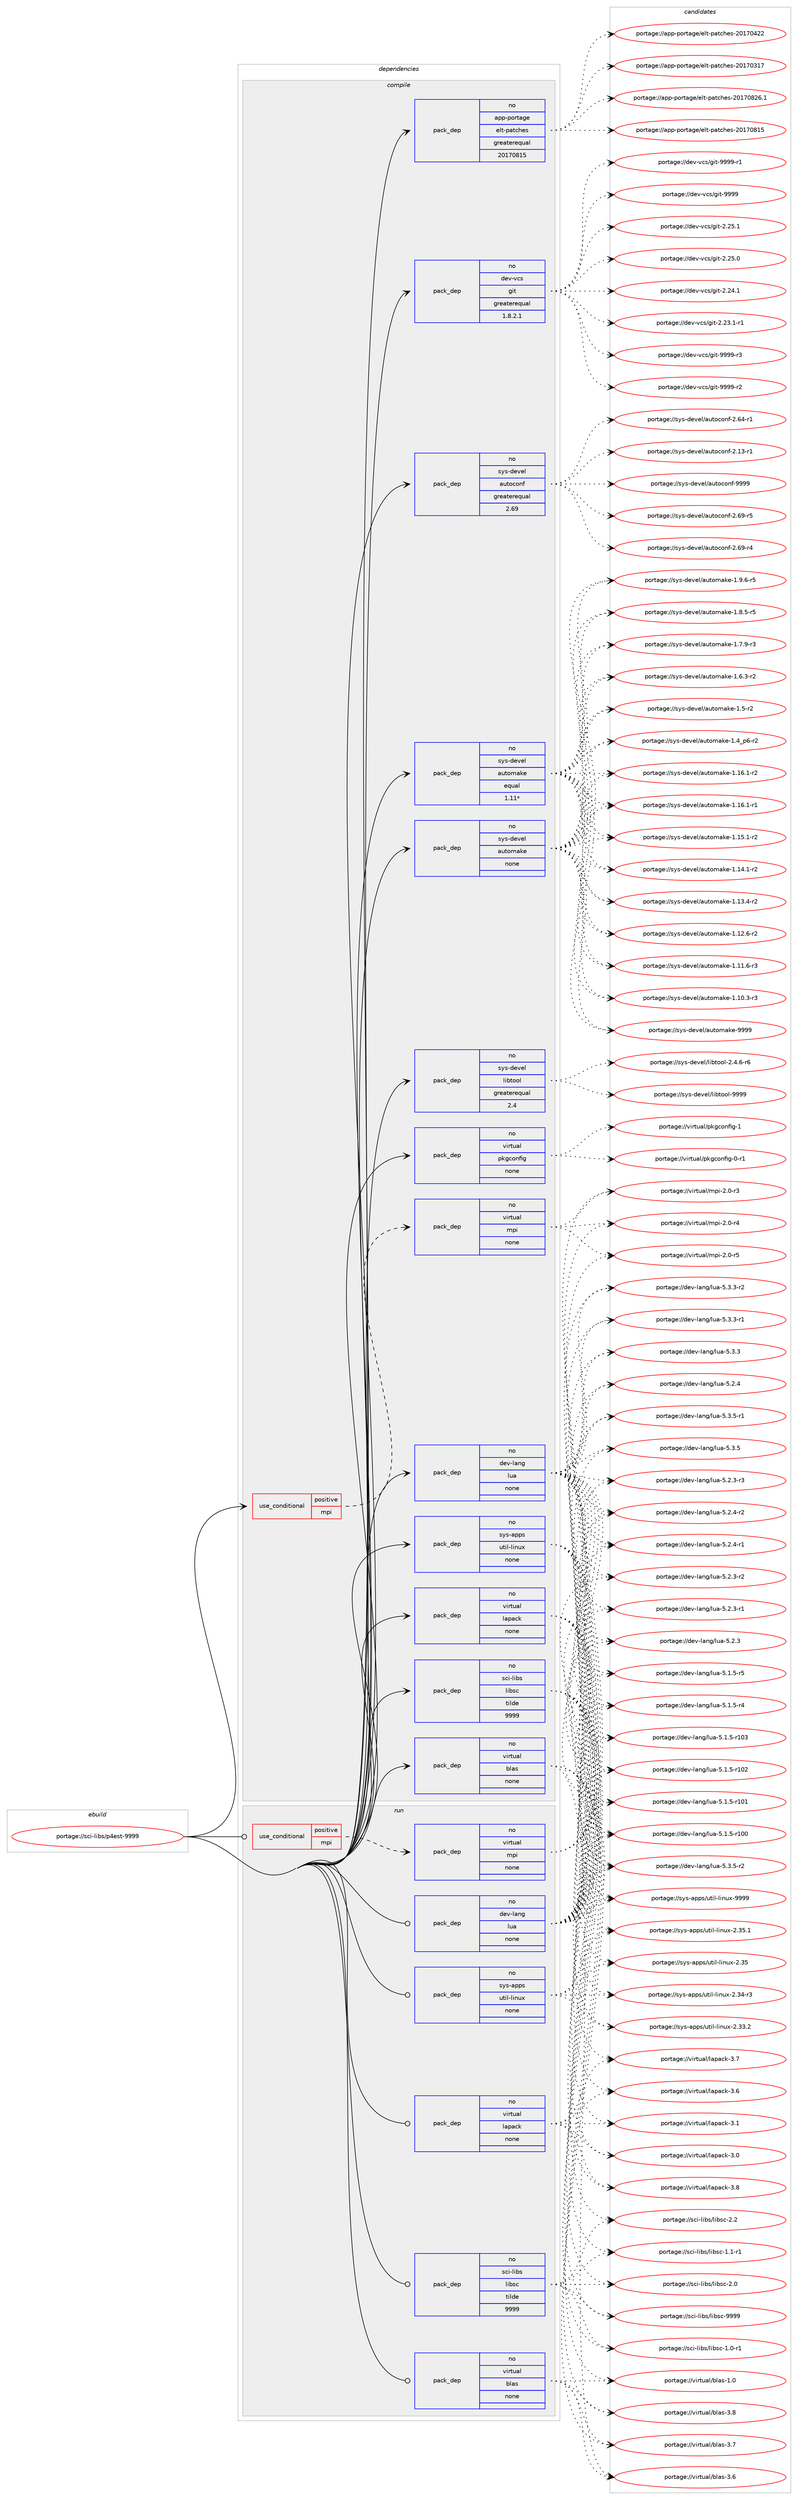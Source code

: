 digraph prolog {

# *************
# Graph options
# *************

newrank=true;
concentrate=true;
compound=true;
graph [rankdir=LR,fontname=Helvetica,fontsize=10,ranksep=1.5];#, ranksep=2.5, nodesep=0.2];
edge  [arrowhead=vee];
node  [fontname=Helvetica,fontsize=10];

# **********
# The ebuild
# **********

subgraph cluster_leftcol {
color=gray;
rank=same;
label=<<i>ebuild</i>>;
id [label="portage://sci-libs/p4est-9999", color=red, width=4, href="../sci-libs/p4est-9999.svg"];
}

# ****************
# The dependencies
# ****************

subgraph cluster_midcol {
color=gray;
label=<<i>dependencies</i>>;
subgraph cluster_compile {
fillcolor="#eeeeee";
style=filled;
label=<<i>compile</i>>;
subgraph cond17195 {
dependency86465 [label=<<TABLE BORDER="0" CELLBORDER="1" CELLSPACING="0" CELLPADDING="4"><TR><TD ROWSPAN="3" CELLPADDING="10">use_conditional</TD></TR><TR><TD>positive</TD></TR><TR><TD>mpi</TD></TR></TABLE>>, shape=none, color=red];
subgraph pack67793 {
dependency86466 [label=<<TABLE BORDER="0" CELLBORDER="1" CELLSPACING="0" CELLPADDING="4" WIDTH="220"><TR><TD ROWSPAN="6" CELLPADDING="30">pack_dep</TD></TR><TR><TD WIDTH="110">no</TD></TR><TR><TD>virtual</TD></TR><TR><TD>mpi</TD></TR><TR><TD>none</TD></TR><TR><TD></TD></TR></TABLE>>, shape=none, color=blue];
}
dependency86465:e -> dependency86466:w [weight=20,style="dashed",arrowhead="vee"];
}
id:e -> dependency86465:w [weight=20,style="solid",arrowhead="vee"];
subgraph pack67794 {
dependency86467 [label=<<TABLE BORDER="0" CELLBORDER="1" CELLSPACING="0" CELLPADDING="4" WIDTH="220"><TR><TD ROWSPAN="6" CELLPADDING="30">pack_dep</TD></TR><TR><TD WIDTH="110">no</TD></TR><TR><TD>app-portage</TD></TR><TR><TD>elt-patches</TD></TR><TR><TD>greaterequal</TD></TR><TR><TD>20170815</TD></TR></TABLE>>, shape=none, color=blue];
}
id:e -> dependency86467:w [weight=20,style="solid",arrowhead="vee"];
subgraph pack67795 {
dependency86468 [label=<<TABLE BORDER="0" CELLBORDER="1" CELLSPACING="0" CELLPADDING="4" WIDTH="220"><TR><TD ROWSPAN="6" CELLPADDING="30">pack_dep</TD></TR><TR><TD WIDTH="110">no</TD></TR><TR><TD>dev-lang</TD></TR><TR><TD>lua</TD></TR><TR><TD>none</TD></TR><TR><TD></TD></TR></TABLE>>, shape=none, color=blue];
}
id:e -> dependency86468:w [weight=20,style="solid",arrowhead="vee"];
subgraph pack67796 {
dependency86469 [label=<<TABLE BORDER="0" CELLBORDER="1" CELLSPACING="0" CELLPADDING="4" WIDTH="220"><TR><TD ROWSPAN="6" CELLPADDING="30">pack_dep</TD></TR><TR><TD WIDTH="110">no</TD></TR><TR><TD>dev-vcs</TD></TR><TR><TD>git</TD></TR><TR><TD>greaterequal</TD></TR><TR><TD>1.8.2.1</TD></TR></TABLE>>, shape=none, color=blue];
}
id:e -> dependency86469:w [weight=20,style="solid",arrowhead="vee"];
subgraph pack67797 {
dependency86470 [label=<<TABLE BORDER="0" CELLBORDER="1" CELLSPACING="0" CELLPADDING="4" WIDTH="220"><TR><TD ROWSPAN="6" CELLPADDING="30">pack_dep</TD></TR><TR><TD WIDTH="110">no</TD></TR><TR><TD>sci-libs</TD></TR><TR><TD>libsc</TD></TR><TR><TD>tilde</TD></TR><TR><TD>9999</TD></TR></TABLE>>, shape=none, color=blue];
}
id:e -> dependency86470:w [weight=20,style="solid",arrowhead="vee"];
subgraph pack67798 {
dependency86471 [label=<<TABLE BORDER="0" CELLBORDER="1" CELLSPACING="0" CELLPADDING="4" WIDTH="220"><TR><TD ROWSPAN="6" CELLPADDING="30">pack_dep</TD></TR><TR><TD WIDTH="110">no</TD></TR><TR><TD>sys-apps</TD></TR><TR><TD>util-linux</TD></TR><TR><TD>none</TD></TR><TR><TD></TD></TR></TABLE>>, shape=none, color=blue];
}
id:e -> dependency86471:w [weight=20,style="solid",arrowhead="vee"];
subgraph pack67799 {
dependency86472 [label=<<TABLE BORDER="0" CELLBORDER="1" CELLSPACING="0" CELLPADDING="4" WIDTH="220"><TR><TD ROWSPAN="6" CELLPADDING="30">pack_dep</TD></TR><TR><TD WIDTH="110">no</TD></TR><TR><TD>sys-devel</TD></TR><TR><TD>autoconf</TD></TR><TR><TD>greaterequal</TD></TR><TR><TD>2.69</TD></TR></TABLE>>, shape=none, color=blue];
}
id:e -> dependency86472:w [weight=20,style="solid",arrowhead="vee"];
subgraph pack67800 {
dependency86473 [label=<<TABLE BORDER="0" CELLBORDER="1" CELLSPACING="0" CELLPADDING="4" WIDTH="220"><TR><TD ROWSPAN="6" CELLPADDING="30">pack_dep</TD></TR><TR><TD WIDTH="110">no</TD></TR><TR><TD>sys-devel</TD></TR><TR><TD>automake</TD></TR><TR><TD>equal</TD></TR><TR><TD>1.11*</TD></TR></TABLE>>, shape=none, color=blue];
}
id:e -> dependency86473:w [weight=20,style="solid",arrowhead="vee"];
subgraph pack67801 {
dependency86474 [label=<<TABLE BORDER="0" CELLBORDER="1" CELLSPACING="0" CELLPADDING="4" WIDTH="220"><TR><TD ROWSPAN="6" CELLPADDING="30">pack_dep</TD></TR><TR><TD WIDTH="110">no</TD></TR><TR><TD>sys-devel</TD></TR><TR><TD>automake</TD></TR><TR><TD>none</TD></TR><TR><TD></TD></TR></TABLE>>, shape=none, color=blue];
}
id:e -> dependency86474:w [weight=20,style="solid",arrowhead="vee"];
subgraph pack67802 {
dependency86475 [label=<<TABLE BORDER="0" CELLBORDER="1" CELLSPACING="0" CELLPADDING="4" WIDTH="220"><TR><TD ROWSPAN="6" CELLPADDING="30">pack_dep</TD></TR><TR><TD WIDTH="110">no</TD></TR><TR><TD>sys-devel</TD></TR><TR><TD>libtool</TD></TR><TR><TD>greaterequal</TD></TR><TR><TD>2.4</TD></TR></TABLE>>, shape=none, color=blue];
}
id:e -> dependency86475:w [weight=20,style="solid",arrowhead="vee"];
subgraph pack67803 {
dependency86476 [label=<<TABLE BORDER="0" CELLBORDER="1" CELLSPACING="0" CELLPADDING="4" WIDTH="220"><TR><TD ROWSPAN="6" CELLPADDING="30">pack_dep</TD></TR><TR><TD WIDTH="110">no</TD></TR><TR><TD>virtual</TD></TR><TR><TD>blas</TD></TR><TR><TD>none</TD></TR><TR><TD></TD></TR></TABLE>>, shape=none, color=blue];
}
id:e -> dependency86476:w [weight=20,style="solid",arrowhead="vee"];
subgraph pack67804 {
dependency86477 [label=<<TABLE BORDER="0" CELLBORDER="1" CELLSPACING="0" CELLPADDING="4" WIDTH="220"><TR><TD ROWSPAN="6" CELLPADDING="30">pack_dep</TD></TR><TR><TD WIDTH="110">no</TD></TR><TR><TD>virtual</TD></TR><TR><TD>lapack</TD></TR><TR><TD>none</TD></TR><TR><TD></TD></TR></TABLE>>, shape=none, color=blue];
}
id:e -> dependency86477:w [weight=20,style="solid",arrowhead="vee"];
subgraph pack67805 {
dependency86478 [label=<<TABLE BORDER="0" CELLBORDER="1" CELLSPACING="0" CELLPADDING="4" WIDTH="220"><TR><TD ROWSPAN="6" CELLPADDING="30">pack_dep</TD></TR><TR><TD WIDTH="110">no</TD></TR><TR><TD>virtual</TD></TR><TR><TD>pkgconfig</TD></TR><TR><TD>none</TD></TR><TR><TD></TD></TR></TABLE>>, shape=none, color=blue];
}
id:e -> dependency86478:w [weight=20,style="solid",arrowhead="vee"];
}
subgraph cluster_compileandrun {
fillcolor="#eeeeee";
style=filled;
label=<<i>compile and run</i>>;
}
subgraph cluster_run {
fillcolor="#eeeeee";
style=filled;
label=<<i>run</i>>;
subgraph cond17196 {
dependency86479 [label=<<TABLE BORDER="0" CELLBORDER="1" CELLSPACING="0" CELLPADDING="4"><TR><TD ROWSPAN="3" CELLPADDING="10">use_conditional</TD></TR><TR><TD>positive</TD></TR><TR><TD>mpi</TD></TR></TABLE>>, shape=none, color=red];
subgraph pack67806 {
dependency86480 [label=<<TABLE BORDER="0" CELLBORDER="1" CELLSPACING="0" CELLPADDING="4" WIDTH="220"><TR><TD ROWSPAN="6" CELLPADDING="30">pack_dep</TD></TR><TR><TD WIDTH="110">no</TD></TR><TR><TD>virtual</TD></TR><TR><TD>mpi</TD></TR><TR><TD>none</TD></TR><TR><TD></TD></TR></TABLE>>, shape=none, color=blue];
}
dependency86479:e -> dependency86480:w [weight=20,style="dashed",arrowhead="vee"];
}
id:e -> dependency86479:w [weight=20,style="solid",arrowhead="odot"];
subgraph pack67807 {
dependency86481 [label=<<TABLE BORDER="0" CELLBORDER="1" CELLSPACING="0" CELLPADDING="4" WIDTH="220"><TR><TD ROWSPAN="6" CELLPADDING="30">pack_dep</TD></TR><TR><TD WIDTH="110">no</TD></TR><TR><TD>dev-lang</TD></TR><TR><TD>lua</TD></TR><TR><TD>none</TD></TR><TR><TD></TD></TR></TABLE>>, shape=none, color=blue];
}
id:e -> dependency86481:w [weight=20,style="solid",arrowhead="odot"];
subgraph pack67808 {
dependency86482 [label=<<TABLE BORDER="0" CELLBORDER="1" CELLSPACING="0" CELLPADDING="4" WIDTH="220"><TR><TD ROWSPAN="6" CELLPADDING="30">pack_dep</TD></TR><TR><TD WIDTH="110">no</TD></TR><TR><TD>sci-libs</TD></TR><TR><TD>libsc</TD></TR><TR><TD>tilde</TD></TR><TR><TD>9999</TD></TR></TABLE>>, shape=none, color=blue];
}
id:e -> dependency86482:w [weight=20,style="solid",arrowhead="odot"];
subgraph pack67809 {
dependency86483 [label=<<TABLE BORDER="0" CELLBORDER="1" CELLSPACING="0" CELLPADDING="4" WIDTH="220"><TR><TD ROWSPAN="6" CELLPADDING="30">pack_dep</TD></TR><TR><TD WIDTH="110">no</TD></TR><TR><TD>sys-apps</TD></TR><TR><TD>util-linux</TD></TR><TR><TD>none</TD></TR><TR><TD></TD></TR></TABLE>>, shape=none, color=blue];
}
id:e -> dependency86483:w [weight=20,style="solid",arrowhead="odot"];
subgraph pack67810 {
dependency86484 [label=<<TABLE BORDER="0" CELLBORDER="1" CELLSPACING="0" CELLPADDING="4" WIDTH="220"><TR><TD ROWSPAN="6" CELLPADDING="30">pack_dep</TD></TR><TR><TD WIDTH="110">no</TD></TR><TR><TD>virtual</TD></TR><TR><TD>blas</TD></TR><TR><TD>none</TD></TR><TR><TD></TD></TR></TABLE>>, shape=none, color=blue];
}
id:e -> dependency86484:w [weight=20,style="solid",arrowhead="odot"];
subgraph pack67811 {
dependency86485 [label=<<TABLE BORDER="0" CELLBORDER="1" CELLSPACING="0" CELLPADDING="4" WIDTH="220"><TR><TD ROWSPAN="6" CELLPADDING="30">pack_dep</TD></TR><TR><TD WIDTH="110">no</TD></TR><TR><TD>virtual</TD></TR><TR><TD>lapack</TD></TR><TR><TD>none</TD></TR><TR><TD></TD></TR></TABLE>>, shape=none, color=blue];
}
id:e -> dependency86485:w [weight=20,style="solid",arrowhead="odot"];
}
}

# **************
# The candidates
# **************

subgraph cluster_choices {
rank=same;
color=gray;
label=<<i>candidates</i>>;

subgraph choice67793 {
color=black;
nodesep=1;
choice1181051141161179710847109112105455046484511453 [label="portage://virtual/mpi-2.0-r5", color=red, width=4,href="../virtual/mpi-2.0-r5.svg"];
choice1181051141161179710847109112105455046484511452 [label="portage://virtual/mpi-2.0-r4", color=red, width=4,href="../virtual/mpi-2.0-r4.svg"];
choice1181051141161179710847109112105455046484511451 [label="portage://virtual/mpi-2.0-r3", color=red, width=4,href="../virtual/mpi-2.0-r3.svg"];
dependency86466:e -> choice1181051141161179710847109112105455046484511453:w [style=dotted,weight="100"];
dependency86466:e -> choice1181051141161179710847109112105455046484511452:w [style=dotted,weight="100"];
dependency86466:e -> choice1181051141161179710847109112105455046484511451:w [style=dotted,weight="100"];
}
subgraph choice67794 {
color=black;
nodesep=1;
choice971121124511211111411697103101471011081164511297116991041011154550484955485650544649 [label="portage://app-portage/elt-patches-20170826.1", color=red, width=4,href="../app-portage/elt-patches-20170826.1.svg"];
choice97112112451121111141169710310147101108116451129711699104101115455048495548564953 [label="portage://app-portage/elt-patches-20170815", color=red, width=4,href="../app-portage/elt-patches-20170815.svg"];
choice97112112451121111141169710310147101108116451129711699104101115455048495548525050 [label="portage://app-portage/elt-patches-20170422", color=red, width=4,href="../app-portage/elt-patches-20170422.svg"];
choice97112112451121111141169710310147101108116451129711699104101115455048495548514955 [label="portage://app-portage/elt-patches-20170317", color=red, width=4,href="../app-portage/elt-patches-20170317.svg"];
dependency86467:e -> choice971121124511211111411697103101471011081164511297116991041011154550484955485650544649:w [style=dotted,weight="100"];
dependency86467:e -> choice97112112451121111141169710310147101108116451129711699104101115455048495548564953:w [style=dotted,weight="100"];
dependency86467:e -> choice97112112451121111141169710310147101108116451129711699104101115455048495548525050:w [style=dotted,weight="100"];
dependency86467:e -> choice97112112451121111141169710310147101108116451129711699104101115455048495548514955:w [style=dotted,weight="100"];
}
subgraph choice67795 {
color=black;
nodesep=1;
choice100101118451089711010347108117974553465146534511450 [label="portage://dev-lang/lua-5.3.5-r2", color=red, width=4,href="../dev-lang/lua-5.3.5-r2.svg"];
choice100101118451089711010347108117974553465146534511449 [label="portage://dev-lang/lua-5.3.5-r1", color=red, width=4,href="../dev-lang/lua-5.3.5-r1.svg"];
choice10010111845108971101034710811797455346514653 [label="portage://dev-lang/lua-5.3.5", color=red, width=4,href="../dev-lang/lua-5.3.5.svg"];
choice100101118451089711010347108117974553465146514511450 [label="portage://dev-lang/lua-5.3.3-r2", color=red, width=4,href="../dev-lang/lua-5.3.3-r2.svg"];
choice100101118451089711010347108117974553465146514511449 [label="portage://dev-lang/lua-5.3.3-r1", color=red, width=4,href="../dev-lang/lua-5.3.3-r1.svg"];
choice10010111845108971101034710811797455346514651 [label="portage://dev-lang/lua-5.3.3", color=red, width=4,href="../dev-lang/lua-5.3.3.svg"];
choice100101118451089711010347108117974553465046524511450 [label="portage://dev-lang/lua-5.2.4-r2", color=red, width=4,href="../dev-lang/lua-5.2.4-r2.svg"];
choice100101118451089711010347108117974553465046524511449 [label="portage://dev-lang/lua-5.2.4-r1", color=red, width=4,href="../dev-lang/lua-5.2.4-r1.svg"];
choice10010111845108971101034710811797455346504652 [label="portage://dev-lang/lua-5.2.4", color=red, width=4,href="../dev-lang/lua-5.2.4.svg"];
choice100101118451089711010347108117974553465046514511451 [label="portage://dev-lang/lua-5.2.3-r3", color=red, width=4,href="../dev-lang/lua-5.2.3-r3.svg"];
choice100101118451089711010347108117974553465046514511450 [label="portage://dev-lang/lua-5.2.3-r2", color=red, width=4,href="../dev-lang/lua-5.2.3-r2.svg"];
choice100101118451089711010347108117974553465046514511449 [label="portage://dev-lang/lua-5.2.3-r1", color=red, width=4,href="../dev-lang/lua-5.2.3-r1.svg"];
choice10010111845108971101034710811797455346504651 [label="portage://dev-lang/lua-5.2.3", color=red, width=4,href="../dev-lang/lua-5.2.3.svg"];
choice100101118451089711010347108117974553464946534511453 [label="portage://dev-lang/lua-5.1.5-r5", color=red, width=4,href="../dev-lang/lua-5.1.5-r5.svg"];
choice100101118451089711010347108117974553464946534511452 [label="portage://dev-lang/lua-5.1.5-r4", color=red, width=4,href="../dev-lang/lua-5.1.5-r4.svg"];
choice1001011184510897110103471081179745534649465345114494851 [label="portage://dev-lang/lua-5.1.5-r103", color=red, width=4,href="../dev-lang/lua-5.1.5-r103.svg"];
choice1001011184510897110103471081179745534649465345114494850 [label="portage://dev-lang/lua-5.1.5-r102", color=red, width=4,href="../dev-lang/lua-5.1.5-r102.svg"];
choice1001011184510897110103471081179745534649465345114494849 [label="portage://dev-lang/lua-5.1.5-r101", color=red, width=4,href="../dev-lang/lua-5.1.5-r101.svg"];
choice1001011184510897110103471081179745534649465345114494848 [label="portage://dev-lang/lua-5.1.5-r100", color=red, width=4,href="../dev-lang/lua-5.1.5-r100.svg"];
dependency86468:e -> choice100101118451089711010347108117974553465146534511450:w [style=dotted,weight="100"];
dependency86468:e -> choice100101118451089711010347108117974553465146534511449:w [style=dotted,weight="100"];
dependency86468:e -> choice10010111845108971101034710811797455346514653:w [style=dotted,weight="100"];
dependency86468:e -> choice100101118451089711010347108117974553465146514511450:w [style=dotted,weight="100"];
dependency86468:e -> choice100101118451089711010347108117974553465146514511449:w [style=dotted,weight="100"];
dependency86468:e -> choice10010111845108971101034710811797455346514651:w [style=dotted,weight="100"];
dependency86468:e -> choice100101118451089711010347108117974553465046524511450:w [style=dotted,weight="100"];
dependency86468:e -> choice100101118451089711010347108117974553465046524511449:w [style=dotted,weight="100"];
dependency86468:e -> choice10010111845108971101034710811797455346504652:w [style=dotted,weight="100"];
dependency86468:e -> choice100101118451089711010347108117974553465046514511451:w [style=dotted,weight="100"];
dependency86468:e -> choice100101118451089711010347108117974553465046514511450:w [style=dotted,weight="100"];
dependency86468:e -> choice100101118451089711010347108117974553465046514511449:w [style=dotted,weight="100"];
dependency86468:e -> choice10010111845108971101034710811797455346504651:w [style=dotted,weight="100"];
dependency86468:e -> choice100101118451089711010347108117974553464946534511453:w [style=dotted,weight="100"];
dependency86468:e -> choice100101118451089711010347108117974553464946534511452:w [style=dotted,weight="100"];
dependency86468:e -> choice1001011184510897110103471081179745534649465345114494851:w [style=dotted,weight="100"];
dependency86468:e -> choice1001011184510897110103471081179745534649465345114494850:w [style=dotted,weight="100"];
dependency86468:e -> choice1001011184510897110103471081179745534649465345114494849:w [style=dotted,weight="100"];
dependency86468:e -> choice1001011184510897110103471081179745534649465345114494848:w [style=dotted,weight="100"];
}
subgraph choice67796 {
color=black;
nodesep=1;
choice10010111845118991154710310511645575757574511451 [label="portage://dev-vcs/git-9999-r3", color=red, width=4,href="../dev-vcs/git-9999-r3.svg"];
choice10010111845118991154710310511645575757574511450 [label="portage://dev-vcs/git-9999-r2", color=red, width=4,href="../dev-vcs/git-9999-r2.svg"];
choice10010111845118991154710310511645575757574511449 [label="portage://dev-vcs/git-9999-r1", color=red, width=4,href="../dev-vcs/git-9999-r1.svg"];
choice1001011184511899115471031051164557575757 [label="portage://dev-vcs/git-9999", color=red, width=4,href="../dev-vcs/git-9999.svg"];
choice10010111845118991154710310511645504650534649 [label="portage://dev-vcs/git-2.25.1", color=red, width=4,href="../dev-vcs/git-2.25.1.svg"];
choice10010111845118991154710310511645504650534648 [label="portage://dev-vcs/git-2.25.0", color=red, width=4,href="../dev-vcs/git-2.25.0.svg"];
choice10010111845118991154710310511645504650524649 [label="portage://dev-vcs/git-2.24.1", color=red, width=4,href="../dev-vcs/git-2.24.1.svg"];
choice100101118451189911547103105116455046505146494511449 [label="portage://dev-vcs/git-2.23.1-r1", color=red, width=4,href="../dev-vcs/git-2.23.1-r1.svg"];
dependency86469:e -> choice10010111845118991154710310511645575757574511451:w [style=dotted,weight="100"];
dependency86469:e -> choice10010111845118991154710310511645575757574511450:w [style=dotted,weight="100"];
dependency86469:e -> choice10010111845118991154710310511645575757574511449:w [style=dotted,weight="100"];
dependency86469:e -> choice1001011184511899115471031051164557575757:w [style=dotted,weight="100"];
dependency86469:e -> choice10010111845118991154710310511645504650534649:w [style=dotted,weight="100"];
dependency86469:e -> choice10010111845118991154710310511645504650534648:w [style=dotted,weight="100"];
dependency86469:e -> choice10010111845118991154710310511645504650524649:w [style=dotted,weight="100"];
dependency86469:e -> choice100101118451189911547103105116455046505146494511449:w [style=dotted,weight="100"];
}
subgraph choice67797 {
color=black;
nodesep=1;
choice1159910545108105981154710810598115994557575757 [label="portage://sci-libs/libsc-9999", color=red, width=4,href="../sci-libs/libsc-9999.svg"];
choice11599105451081059811547108105981159945504650 [label="portage://sci-libs/libsc-2.2", color=red, width=4,href="../sci-libs/libsc-2.2.svg"];
choice11599105451081059811547108105981159945504648 [label="portage://sci-libs/libsc-2.0", color=red, width=4,href="../sci-libs/libsc-2.0.svg"];
choice115991054510810598115471081059811599454946494511449 [label="portage://sci-libs/libsc-1.1-r1", color=red, width=4,href="../sci-libs/libsc-1.1-r1.svg"];
choice115991054510810598115471081059811599454946484511449 [label="portage://sci-libs/libsc-1.0-r1", color=red, width=4,href="../sci-libs/libsc-1.0-r1.svg"];
dependency86470:e -> choice1159910545108105981154710810598115994557575757:w [style=dotted,weight="100"];
dependency86470:e -> choice11599105451081059811547108105981159945504650:w [style=dotted,weight="100"];
dependency86470:e -> choice11599105451081059811547108105981159945504648:w [style=dotted,weight="100"];
dependency86470:e -> choice115991054510810598115471081059811599454946494511449:w [style=dotted,weight="100"];
dependency86470:e -> choice115991054510810598115471081059811599454946484511449:w [style=dotted,weight="100"];
}
subgraph choice67798 {
color=black;
nodesep=1;
choice115121115459711211211547117116105108451081051101171204557575757 [label="portage://sys-apps/util-linux-9999", color=red, width=4,href="../sys-apps/util-linux-9999.svg"];
choice1151211154597112112115471171161051084510810511011712045504651534649 [label="portage://sys-apps/util-linux-2.35.1", color=red, width=4,href="../sys-apps/util-linux-2.35.1.svg"];
choice115121115459711211211547117116105108451081051101171204550465153 [label="portage://sys-apps/util-linux-2.35", color=red, width=4,href="../sys-apps/util-linux-2.35.svg"];
choice1151211154597112112115471171161051084510810511011712045504651524511451 [label="portage://sys-apps/util-linux-2.34-r3", color=red, width=4,href="../sys-apps/util-linux-2.34-r3.svg"];
choice1151211154597112112115471171161051084510810511011712045504651514650 [label="portage://sys-apps/util-linux-2.33.2", color=red, width=4,href="../sys-apps/util-linux-2.33.2.svg"];
dependency86471:e -> choice115121115459711211211547117116105108451081051101171204557575757:w [style=dotted,weight="100"];
dependency86471:e -> choice1151211154597112112115471171161051084510810511011712045504651534649:w [style=dotted,weight="100"];
dependency86471:e -> choice115121115459711211211547117116105108451081051101171204550465153:w [style=dotted,weight="100"];
dependency86471:e -> choice1151211154597112112115471171161051084510810511011712045504651524511451:w [style=dotted,weight="100"];
dependency86471:e -> choice1151211154597112112115471171161051084510810511011712045504651514650:w [style=dotted,weight="100"];
}
subgraph choice67799 {
color=black;
nodesep=1;
choice115121115451001011181011084797117116111991111101024557575757 [label="portage://sys-devel/autoconf-9999", color=red, width=4,href="../sys-devel/autoconf-9999.svg"];
choice1151211154510010111810110847971171161119911111010245504654574511453 [label="portage://sys-devel/autoconf-2.69-r5", color=red, width=4,href="../sys-devel/autoconf-2.69-r5.svg"];
choice1151211154510010111810110847971171161119911111010245504654574511452 [label="portage://sys-devel/autoconf-2.69-r4", color=red, width=4,href="../sys-devel/autoconf-2.69-r4.svg"];
choice1151211154510010111810110847971171161119911111010245504654524511449 [label="portage://sys-devel/autoconf-2.64-r1", color=red, width=4,href="../sys-devel/autoconf-2.64-r1.svg"];
choice1151211154510010111810110847971171161119911111010245504649514511449 [label="portage://sys-devel/autoconf-2.13-r1", color=red, width=4,href="../sys-devel/autoconf-2.13-r1.svg"];
dependency86472:e -> choice115121115451001011181011084797117116111991111101024557575757:w [style=dotted,weight="100"];
dependency86472:e -> choice1151211154510010111810110847971171161119911111010245504654574511453:w [style=dotted,weight="100"];
dependency86472:e -> choice1151211154510010111810110847971171161119911111010245504654574511452:w [style=dotted,weight="100"];
dependency86472:e -> choice1151211154510010111810110847971171161119911111010245504654524511449:w [style=dotted,weight="100"];
dependency86472:e -> choice1151211154510010111810110847971171161119911111010245504649514511449:w [style=dotted,weight="100"];
}
subgraph choice67800 {
color=black;
nodesep=1;
choice115121115451001011181011084797117116111109971071014557575757 [label="portage://sys-devel/automake-9999", color=red, width=4,href="../sys-devel/automake-9999.svg"];
choice115121115451001011181011084797117116111109971071014549465746544511453 [label="portage://sys-devel/automake-1.9.6-r5", color=red, width=4,href="../sys-devel/automake-1.9.6-r5.svg"];
choice115121115451001011181011084797117116111109971071014549465646534511453 [label="portage://sys-devel/automake-1.8.5-r5", color=red, width=4,href="../sys-devel/automake-1.8.5-r5.svg"];
choice115121115451001011181011084797117116111109971071014549465546574511451 [label="portage://sys-devel/automake-1.7.9-r3", color=red, width=4,href="../sys-devel/automake-1.7.9-r3.svg"];
choice115121115451001011181011084797117116111109971071014549465446514511450 [label="portage://sys-devel/automake-1.6.3-r2", color=red, width=4,href="../sys-devel/automake-1.6.3-r2.svg"];
choice11512111545100101118101108479711711611110997107101454946534511450 [label="portage://sys-devel/automake-1.5-r2", color=red, width=4,href="../sys-devel/automake-1.5-r2.svg"];
choice115121115451001011181011084797117116111109971071014549465295112544511450 [label="portage://sys-devel/automake-1.4_p6-r2", color=red, width=4,href="../sys-devel/automake-1.4_p6-r2.svg"];
choice11512111545100101118101108479711711611110997107101454946495446494511450 [label="portage://sys-devel/automake-1.16.1-r2", color=red, width=4,href="../sys-devel/automake-1.16.1-r2.svg"];
choice11512111545100101118101108479711711611110997107101454946495446494511449 [label="portage://sys-devel/automake-1.16.1-r1", color=red, width=4,href="../sys-devel/automake-1.16.1-r1.svg"];
choice11512111545100101118101108479711711611110997107101454946495346494511450 [label="portage://sys-devel/automake-1.15.1-r2", color=red, width=4,href="../sys-devel/automake-1.15.1-r2.svg"];
choice11512111545100101118101108479711711611110997107101454946495246494511450 [label="portage://sys-devel/automake-1.14.1-r2", color=red, width=4,href="../sys-devel/automake-1.14.1-r2.svg"];
choice11512111545100101118101108479711711611110997107101454946495146524511450 [label="portage://sys-devel/automake-1.13.4-r2", color=red, width=4,href="../sys-devel/automake-1.13.4-r2.svg"];
choice11512111545100101118101108479711711611110997107101454946495046544511450 [label="portage://sys-devel/automake-1.12.6-r2", color=red, width=4,href="../sys-devel/automake-1.12.6-r2.svg"];
choice11512111545100101118101108479711711611110997107101454946494946544511451 [label="portage://sys-devel/automake-1.11.6-r3", color=red, width=4,href="../sys-devel/automake-1.11.6-r3.svg"];
choice11512111545100101118101108479711711611110997107101454946494846514511451 [label="portage://sys-devel/automake-1.10.3-r3", color=red, width=4,href="../sys-devel/automake-1.10.3-r3.svg"];
dependency86473:e -> choice115121115451001011181011084797117116111109971071014557575757:w [style=dotted,weight="100"];
dependency86473:e -> choice115121115451001011181011084797117116111109971071014549465746544511453:w [style=dotted,weight="100"];
dependency86473:e -> choice115121115451001011181011084797117116111109971071014549465646534511453:w [style=dotted,weight="100"];
dependency86473:e -> choice115121115451001011181011084797117116111109971071014549465546574511451:w [style=dotted,weight="100"];
dependency86473:e -> choice115121115451001011181011084797117116111109971071014549465446514511450:w [style=dotted,weight="100"];
dependency86473:e -> choice11512111545100101118101108479711711611110997107101454946534511450:w [style=dotted,weight="100"];
dependency86473:e -> choice115121115451001011181011084797117116111109971071014549465295112544511450:w [style=dotted,weight="100"];
dependency86473:e -> choice11512111545100101118101108479711711611110997107101454946495446494511450:w [style=dotted,weight="100"];
dependency86473:e -> choice11512111545100101118101108479711711611110997107101454946495446494511449:w [style=dotted,weight="100"];
dependency86473:e -> choice11512111545100101118101108479711711611110997107101454946495346494511450:w [style=dotted,weight="100"];
dependency86473:e -> choice11512111545100101118101108479711711611110997107101454946495246494511450:w [style=dotted,weight="100"];
dependency86473:e -> choice11512111545100101118101108479711711611110997107101454946495146524511450:w [style=dotted,weight="100"];
dependency86473:e -> choice11512111545100101118101108479711711611110997107101454946495046544511450:w [style=dotted,weight="100"];
dependency86473:e -> choice11512111545100101118101108479711711611110997107101454946494946544511451:w [style=dotted,weight="100"];
dependency86473:e -> choice11512111545100101118101108479711711611110997107101454946494846514511451:w [style=dotted,weight="100"];
}
subgraph choice67801 {
color=black;
nodesep=1;
choice115121115451001011181011084797117116111109971071014557575757 [label="portage://sys-devel/automake-9999", color=red, width=4,href="../sys-devel/automake-9999.svg"];
choice115121115451001011181011084797117116111109971071014549465746544511453 [label="portage://sys-devel/automake-1.9.6-r5", color=red, width=4,href="../sys-devel/automake-1.9.6-r5.svg"];
choice115121115451001011181011084797117116111109971071014549465646534511453 [label="portage://sys-devel/automake-1.8.5-r5", color=red, width=4,href="../sys-devel/automake-1.8.5-r5.svg"];
choice115121115451001011181011084797117116111109971071014549465546574511451 [label="portage://sys-devel/automake-1.7.9-r3", color=red, width=4,href="../sys-devel/automake-1.7.9-r3.svg"];
choice115121115451001011181011084797117116111109971071014549465446514511450 [label="portage://sys-devel/automake-1.6.3-r2", color=red, width=4,href="../sys-devel/automake-1.6.3-r2.svg"];
choice11512111545100101118101108479711711611110997107101454946534511450 [label="portage://sys-devel/automake-1.5-r2", color=red, width=4,href="../sys-devel/automake-1.5-r2.svg"];
choice115121115451001011181011084797117116111109971071014549465295112544511450 [label="portage://sys-devel/automake-1.4_p6-r2", color=red, width=4,href="../sys-devel/automake-1.4_p6-r2.svg"];
choice11512111545100101118101108479711711611110997107101454946495446494511450 [label="portage://sys-devel/automake-1.16.1-r2", color=red, width=4,href="../sys-devel/automake-1.16.1-r2.svg"];
choice11512111545100101118101108479711711611110997107101454946495446494511449 [label="portage://sys-devel/automake-1.16.1-r1", color=red, width=4,href="../sys-devel/automake-1.16.1-r1.svg"];
choice11512111545100101118101108479711711611110997107101454946495346494511450 [label="portage://sys-devel/automake-1.15.1-r2", color=red, width=4,href="../sys-devel/automake-1.15.1-r2.svg"];
choice11512111545100101118101108479711711611110997107101454946495246494511450 [label="portage://sys-devel/automake-1.14.1-r2", color=red, width=4,href="../sys-devel/automake-1.14.1-r2.svg"];
choice11512111545100101118101108479711711611110997107101454946495146524511450 [label="portage://sys-devel/automake-1.13.4-r2", color=red, width=4,href="../sys-devel/automake-1.13.4-r2.svg"];
choice11512111545100101118101108479711711611110997107101454946495046544511450 [label="portage://sys-devel/automake-1.12.6-r2", color=red, width=4,href="../sys-devel/automake-1.12.6-r2.svg"];
choice11512111545100101118101108479711711611110997107101454946494946544511451 [label="portage://sys-devel/automake-1.11.6-r3", color=red, width=4,href="../sys-devel/automake-1.11.6-r3.svg"];
choice11512111545100101118101108479711711611110997107101454946494846514511451 [label="portage://sys-devel/automake-1.10.3-r3", color=red, width=4,href="../sys-devel/automake-1.10.3-r3.svg"];
dependency86474:e -> choice115121115451001011181011084797117116111109971071014557575757:w [style=dotted,weight="100"];
dependency86474:e -> choice115121115451001011181011084797117116111109971071014549465746544511453:w [style=dotted,weight="100"];
dependency86474:e -> choice115121115451001011181011084797117116111109971071014549465646534511453:w [style=dotted,weight="100"];
dependency86474:e -> choice115121115451001011181011084797117116111109971071014549465546574511451:w [style=dotted,weight="100"];
dependency86474:e -> choice115121115451001011181011084797117116111109971071014549465446514511450:w [style=dotted,weight="100"];
dependency86474:e -> choice11512111545100101118101108479711711611110997107101454946534511450:w [style=dotted,weight="100"];
dependency86474:e -> choice115121115451001011181011084797117116111109971071014549465295112544511450:w [style=dotted,weight="100"];
dependency86474:e -> choice11512111545100101118101108479711711611110997107101454946495446494511450:w [style=dotted,weight="100"];
dependency86474:e -> choice11512111545100101118101108479711711611110997107101454946495446494511449:w [style=dotted,weight="100"];
dependency86474:e -> choice11512111545100101118101108479711711611110997107101454946495346494511450:w [style=dotted,weight="100"];
dependency86474:e -> choice11512111545100101118101108479711711611110997107101454946495246494511450:w [style=dotted,weight="100"];
dependency86474:e -> choice11512111545100101118101108479711711611110997107101454946495146524511450:w [style=dotted,weight="100"];
dependency86474:e -> choice11512111545100101118101108479711711611110997107101454946495046544511450:w [style=dotted,weight="100"];
dependency86474:e -> choice11512111545100101118101108479711711611110997107101454946494946544511451:w [style=dotted,weight="100"];
dependency86474:e -> choice11512111545100101118101108479711711611110997107101454946494846514511451:w [style=dotted,weight="100"];
}
subgraph choice67802 {
color=black;
nodesep=1;
choice1151211154510010111810110847108105981161111111084557575757 [label="portage://sys-devel/libtool-9999", color=red, width=4,href="../sys-devel/libtool-9999.svg"];
choice1151211154510010111810110847108105981161111111084550465246544511454 [label="portage://sys-devel/libtool-2.4.6-r6", color=red, width=4,href="../sys-devel/libtool-2.4.6-r6.svg"];
dependency86475:e -> choice1151211154510010111810110847108105981161111111084557575757:w [style=dotted,weight="100"];
dependency86475:e -> choice1151211154510010111810110847108105981161111111084550465246544511454:w [style=dotted,weight="100"];
}
subgraph choice67803 {
color=black;
nodesep=1;
choice1181051141161179710847981089711545514656 [label="portage://virtual/blas-3.8", color=red, width=4,href="../virtual/blas-3.8.svg"];
choice1181051141161179710847981089711545514655 [label="portage://virtual/blas-3.7", color=red, width=4,href="../virtual/blas-3.7.svg"];
choice1181051141161179710847981089711545514654 [label="portage://virtual/blas-3.6", color=red, width=4,href="../virtual/blas-3.6.svg"];
choice1181051141161179710847981089711545494648 [label="portage://virtual/blas-1.0", color=red, width=4,href="../virtual/blas-1.0.svg"];
dependency86476:e -> choice1181051141161179710847981089711545514656:w [style=dotted,weight="100"];
dependency86476:e -> choice1181051141161179710847981089711545514655:w [style=dotted,weight="100"];
dependency86476:e -> choice1181051141161179710847981089711545514654:w [style=dotted,weight="100"];
dependency86476:e -> choice1181051141161179710847981089711545494648:w [style=dotted,weight="100"];
}
subgraph choice67804 {
color=black;
nodesep=1;
choice118105114116117971084710897112979910745514656 [label="portage://virtual/lapack-3.8", color=red, width=4,href="../virtual/lapack-3.8.svg"];
choice118105114116117971084710897112979910745514655 [label="portage://virtual/lapack-3.7", color=red, width=4,href="../virtual/lapack-3.7.svg"];
choice118105114116117971084710897112979910745514654 [label="portage://virtual/lapack-3.6", color=red, width=4,href="../virtual/lapack-3.6.svg"];
choice118105114116117971084710897112979910745514649 [label="portage://virtual/lapack-3.1", color=red, width=4,href="../virtual/lapack-3.1.svg"];
choice118105114116117971084710897112979910745514648 [label="portage://virtual/lapack-3.0", color=red, width=4,href="../virtual/lapack-3.0.svg"];
dependency86477:e -> choice118105114116117971084710897112979910745514656:w [style=dotted,weight="100"];
dependency86477:e -> choice118105114116117971084710897112979910745514655:w [style=dotted,weight="100"];
dependency86477:e -> choice118105114116117971084710897112979910745514654:w [style=dotted,weight="100"];
dependency86477:e -> choice118105114116117971084710897112979910745514649:w [style=dotted,weight="100"];
dependency86477:e -> choice118105114116117971084710897112979910745514648:w [style=dotted,weight="100"];
}
subgraph choice67805 {
color=black;
nodesep=1;
choice1181051141161179710847112107103991111101021051034549 [label="portage://virtual/pkgconfig-1", color=red, width=4,href="../virtual/pkgconfig-1.svg"];
choice11810511411611797108471121071039911111010210510345484511449 [label="portage://virtual/pkgconfig-0-r1", color=red, width=4,href="../virtual/pkgconfig-0-r1.svg"];
dependency86478:e -> choice1181051141161179710847112107103991111101021051034549:w [style=dotted,weight="100"];
dependency86478:e -> choice11810511411611797108471121071039911111010210510345484511449:w [style=dotted,weight="100"];
}
subgraph choice67806 {
color=black;
nodesep=1;
choice1181051141161179710847109112105455046484511453 [label="portage://virtual/mpi-2.0-r5", color=red, width=4,href="../virtual/mpi-2.0-r5.svg"];
choice1181051141161179710847109112105455046484511452 [label="portage://virtual/mpi-2.0-r4", color=red, width=4,href="../virtual/mpi-2.0-r4.svg"];
choice1181051141161179710847109112105455046484511451 [label="portage://virtual/mpi-2.0-r3", color=red, width=4,href="../virtual/mpi-2.0-r3.svg"];
dependency86480:e -> choice1181051141161179710847109112105455046484511453:w [style=dotted,weight="100"];
dependency86480:e -> choice1181051141161179710847109112105455046484511452:w [style=dotted,weight="100"];
dependency86480:e -> choice1181051141161179710847109112105455046484511451:w [style=dotted,weight="100"];
}
subgraph choice67807 {
color=black;
nodesep=1;
choice100101118451089711010347108117974553465146534511450 [label="portage://dev-lang/lua-5.3.5-r2", color=red, width=4,href="../dev-lang/lua-5.3.5-r2.svg"];
choice100101118451089711010347108117974553465146534511449 [label="portage://dev-lang/lua-5.3.5-r1", color=red, width=4,href="../dev-lang/lua-5.3.5-r1.svg"];
choice10010111845108971101034710811797455346514653 [label="portage://dev-lang/lua-5.3.5", color=red, width=4,href="../dev-lang/lua-5.3.5.svg"];
choice100101118451089711010347108117974553465146514511450 [label="portage://dev-lang/lua-5.3.3-r2", color=red, width=4,href="../dev-lang/lua-5.3.3-r2.svg"];
choice100101118451089711010347108117974553465146514511449 [label="portage://dev-lang/lua-5.3.3-r1", color=red, width=4,href="../dev-lang/lua-5.3.3-r1.svg"];
choice10010111845108971101034710811797455346514651 [label="portage://dev-lang/lua-5.3.3", color=red, width=4,href="../dev-lang/lua-5.3.3.svg"];
choice100101118451089711010347108117974553465046524511450 [label="portage://dev-lang/lua-5.2.4-r2", color=red, width=4,href="../dev-lang/lua-5.2.4-r2.svg"];
choice100101118451089711010347108117974553465046524511449 [label="portage://dev-lang/lua-5.2.4-r1", color=red, width=4,href="../dev-lang/lua-5.2.4-r1.svg"];
choice10010111845108971101034710811797455346504652 [label="portage://dev-lang/lua-5.2.4", color=red, width=4,href="../dev-lang/lua-5.2.4.svg"];
choice100101118451089711010347108117974553465046514511451 [label="portage://dev-lang/lua-5.2.3-r3", color=red, width=4,href="../dev-lang/lua-5.2.3-r3.svg"];
choice100101118451089711010347108117974553465046514511450 [label="portage://dev-lang/lua-5.2.3-r2", color=red, width=4,href="../dev-lang/lua-5.2.3-r2.svg"];
choice100101118451089711010347108117974553465046514511449 [label="portage://dev-lang/lua-5.2.3-r1", color=red, width=4,href="../dev-lang/lua-5.2.3-r1.svg"];
choice10010111845108971101034710811797455346504651 [label="portage://dev-lang/lua-5.2.3", color=red, width=4,href="../dev-lang/lua-5.2.3.svg"];
choice100101118451089711010347108117974553464946534511453 [label="portage://dev-lang/lua-5.1.5-r5", color=red, width=4,href="../dev-lang/lua-5.1.5-r5.svg"];
choice100101118451089711010347108117974553464946534511452 [label="portage://dev-lang/lua-5.1.5-r4", color=red, width=4,href="../dev-lang/lua-5.1.5-r4.svg"];
choice1001011184510897110103471081179745534649465345114494851 [label="portage://dev-lang/lua-5.1.5-r103", color=red, width=4,href="../dev-lang/lua-5.1.5-r103.svg"];
choice1001011184510897110103471081179745534649465345114494850 [label="portage://dev-lang/lua-5.1.5-r102", color=red, width=4,href="../dev-lang/lua-5.1.5-r102.svg"];
choice1001011184510897110103471081179745534649465345114494849 [label="portage://dev-lang/lua-5.1.5-r101", color=red, width=4,href="../dev-lang/lua-5.1.5-r101.svg"];
choice1001011184510897110103471081179745534649465345114494848 [label="portage://dev-lang/lua-5.1.5-r100", color=red, width=4,href="../dev-lang/lua-5.1.5-r100.svg"];
dependency86481:e -> choice100101118451089711010347108117974553465146534511450:w [style=dotted,weight="100"];
dependency86481:e -> choice100101118451089711010347108117974553465146534511449:w [style=dotted,weight="100"];
dependency86481:e -> choice10010111845108971101034710811797455346514653:w [style=dotted,weight="100"];
dependency86481:e -> choice100101118451089711010347108117974553465146514511450:w [style=dotted,weight="100"];
dependency86481:e -> choice100101118451089711010347108117974553465146514511449:w [style=dotted,weight="100"];
dependency86481:e -> choice10010111845108971101034710811797455346514651:w [style=dotted,weight="100"];
dependency86481:e -> choice100101118451089711010347108117974553465046524511450:w [style=dotted,weight="100"];
dependency86481:e -> choice100101118451089711010347108117974553465046524511449:w [style=dotted,weight="100"];
dependency86481:e -> choice10010111845108971101034710811797455346504652:w [style=dotted,weight="100"];
dependency86481:e -> choice100101118451089711010347108117974553465046514511451:w [style=dotted,weight="100"];
dependency86481:e -> choice100101118451089711010347108117974553465046514511450:w [style=dotted,weight="100"];
dependency86481:e -> choice100101118451089711010347108117974553465046514511449:w [style=dotted,weight="100"];
dependency86481:e -> choice10010111845108971101034710811797455346504651:w [style=dotted,weight="100"];
dependency86481:e -> choice100101118451089711010347108117974553464946534511453:w [style=dotted,weight="100"];
dependency86481:e -> choice100101118451089711010347108117974553464946534511452:w [style=dotted,weight="100"];
dependency86481:e -> choice1001011184510897110103471081179745534649465345114494851:w [style=dotted,weight="100"];
dependency86481:e -> choice1001011184510897110103471081179745534649465345114494850:w [style=dotted,weight="100"];
dependency86481:e -> choice1001011184510897110103471081179745534649465345114494849:w [style=dotted,weight="100"];
dependency86481:e -> choice1001011184510897110103471081179745534649465345114494848:w [style=dotted,weight="100"];
}
subgraph choice67808 {
color=black;
nodesep=1;
choice1159910545108105981154710810598115994557575757 [label="portage://sci-libs/libsc-9999", color=red, width=4,href="../sci-libs/libsc-9999.svg"];
choice11599105451081059811547108105981159945504650 [label="portage://sci-libs/libsc-2.2", color=red, width=4,href="../sci-libs/libsc-2.2.svg"];
choice11599105451081059811547108105981159945504648 [label="portage://sci-libs/libsc-2.0", color=red, width=4,href="../sci-libs/libsc-2.0.svg"];
choice115991054510810598115471081059811599454946494511449 [label="portage://sci-libs/libsc-1.1-r1", color=red, width=4,href="../sci-libs/libsc-1.1-r1.svg"];
choice115991054510810598115471081059811599454946484511449 [label="portage://sci-libs/libsc-1.0-r1", color=red, width=4,href="../sci-libs/libsc-1.0-r1.svg"];
dependency86482:e -> choice1159910545108105981154710810598115994557575757:w [style=dotted,weight="100"];
dependency86482:e -> choice11599105451081059811547108105981159945504650:w [style=dotted,weight="100"];
dependency86482:e -> choice11599105451081059811547108105981159945504648:w [style=dotted,weight="100"];
dependency86482:e -> choice115991054510810598115471081059811599454946494511449:w [style=dotted,weight="100"];
dependency86482:e -> choice115991054510810598115471081059811599454946484511449:w [style=dotted,weight="100"];
}
subgraph choice67809 {
color=black;
nodesep=1;
choice115121115459711211211547117116105108451081051101171204557575757 [label="portage://sys-apps/util-linux-9999", color=red, width=4,href="../sys-apps/util-linux-9999.svg"];
choice1151211154597112112115471171161051084510810511011712045504651534649 [label="portage://sys-apps/util-linux-2.35.1", color=red, width=4,href="../sys-apps/util-linux-2.35.1.svg"];
choice115121115459711211211547117116105108451081051101171204550465153 [label="portage://sys-apps/util-linux-2.35", color=red, width=4,href="../sys-apps/util-linux-2.35.svg"];
choice1151211154597112112115471171161051084510810511011712045504651524511451 [label="portage://sys-apps/util-linux-2.34-r3", color=red, width=4,href="../sys-apps/util-linux-2.34-r3.svg"];
choice1151211154597112112115471171161051084510810511011712045504651514650 [label="portage://sys-apps/util-linux-2.33.2", color=red, width=4,href="../sys-apps/util-linux-2.33.2.svg"];
dependency86483:e -> choice115121115459711211211547117116105108451081051101171204557575757:w [style=dotted,weight="100"];
dependency86483:e -> choice1151211154597112112115471171161051084510810511011712045504651534649:w [style=dotted,weight="100"];
dependency86483:e -> choice115121115459711211211547117116105108451081051101171204550465153:w [style=dotted,weight="100"];
dependency86483:e -> choice1151211154597112112115471171161051084510810511011712045504651524511451:w [style=dotted,weight="100"];
dependency86483:e -> choice1151211154597112112115471171161051084510810511011712045504651514650:w [style=dotted,weight="100"];
}
subgraph choice67810 {
color=black;
nodesep=1;
choice1181051141161179710847981089711545514656 [label="portage://virtual/blas-3.8", color=red, width=4,href="../virtual/blas-3.8.svg"];
choice1181051141161179710847981089711545514655 [label="portage://virtual/blas-3.7", color=red, width=4,href="../virtual/blas-3.7.svg"];
choice1181051141161179710847981089711545514654 [label="portage://virtual/blas-3.6", color=red, width=4,href="../virtual/blas-3.6.svg"];
choice1181051141161179710847981089711545494648 [label="portage://virtual/blas-1.0", color=red, width=4,href="../virtual/blas-1.0.svg"];
dependency86484:e -> choice1181051141161179710847981089711545514656:w [style=dotted,weight="100"];
dependency86484:e -> choice1181051141161179710847981089711545514655:w [style=dotted,weight="100"];
dependency86484:e -> choice1181051141161179710847981089711545514654:w [style=dotted,weight="100"];
dependency86484:e -> choice1181051141161179710847981089711545494648:w [style=dotted,weight="100"];
}
subgraph choice67811 {
color=black;
nodesep=1;
choice118105114116117971084710897112979910745514656 [label="portage://virtual/lapack-3.8", color=red, width=4,href="../virtual/lapack-3.8.svg"];
choice118105114116117971084710897112979910745514655 [label="portage://virtual/lapack-3.7", color=red, width=4,href="../virtual/lapack-3.7.svg"];
choice118105114116117971084710897112979910745514654 [label="portage://virtual/lapack-3.6", color=red, width=4,href="../virtual/lapack-3.6.svg"];
choice118105114116117971084710897112979910745514649 [label="portage://virtual/lapack-3.1", color=red, width=4,href="../virtual/lapack-3.1.svg"];
choice118105114116117971084710897112979910745514648 [label="portage://virtual/lapack-3.0", color=red, width=4,href="../virtual/lapack-3.0.svg"];
dependency86485:e -> choice118105114116117971084710897112979910745514656:w [style=dotted,weight="100"];
dependency86485:e -> choice118105114116117971084710897112979910745514655:w [style=dotted,weight="100"];
dependency86485:e -> choice118105114116117971084710897112979910745514654:w [style=dotted,weight="100"];
dependency86485:e -> choice118105114116117971084710897112979910745514649:w [style=dotted,weight="100"];
dependency86485:e -> choice118105114116117971084710897112979910745514648:w [style=dotted,weight="100"];
}
}

}
